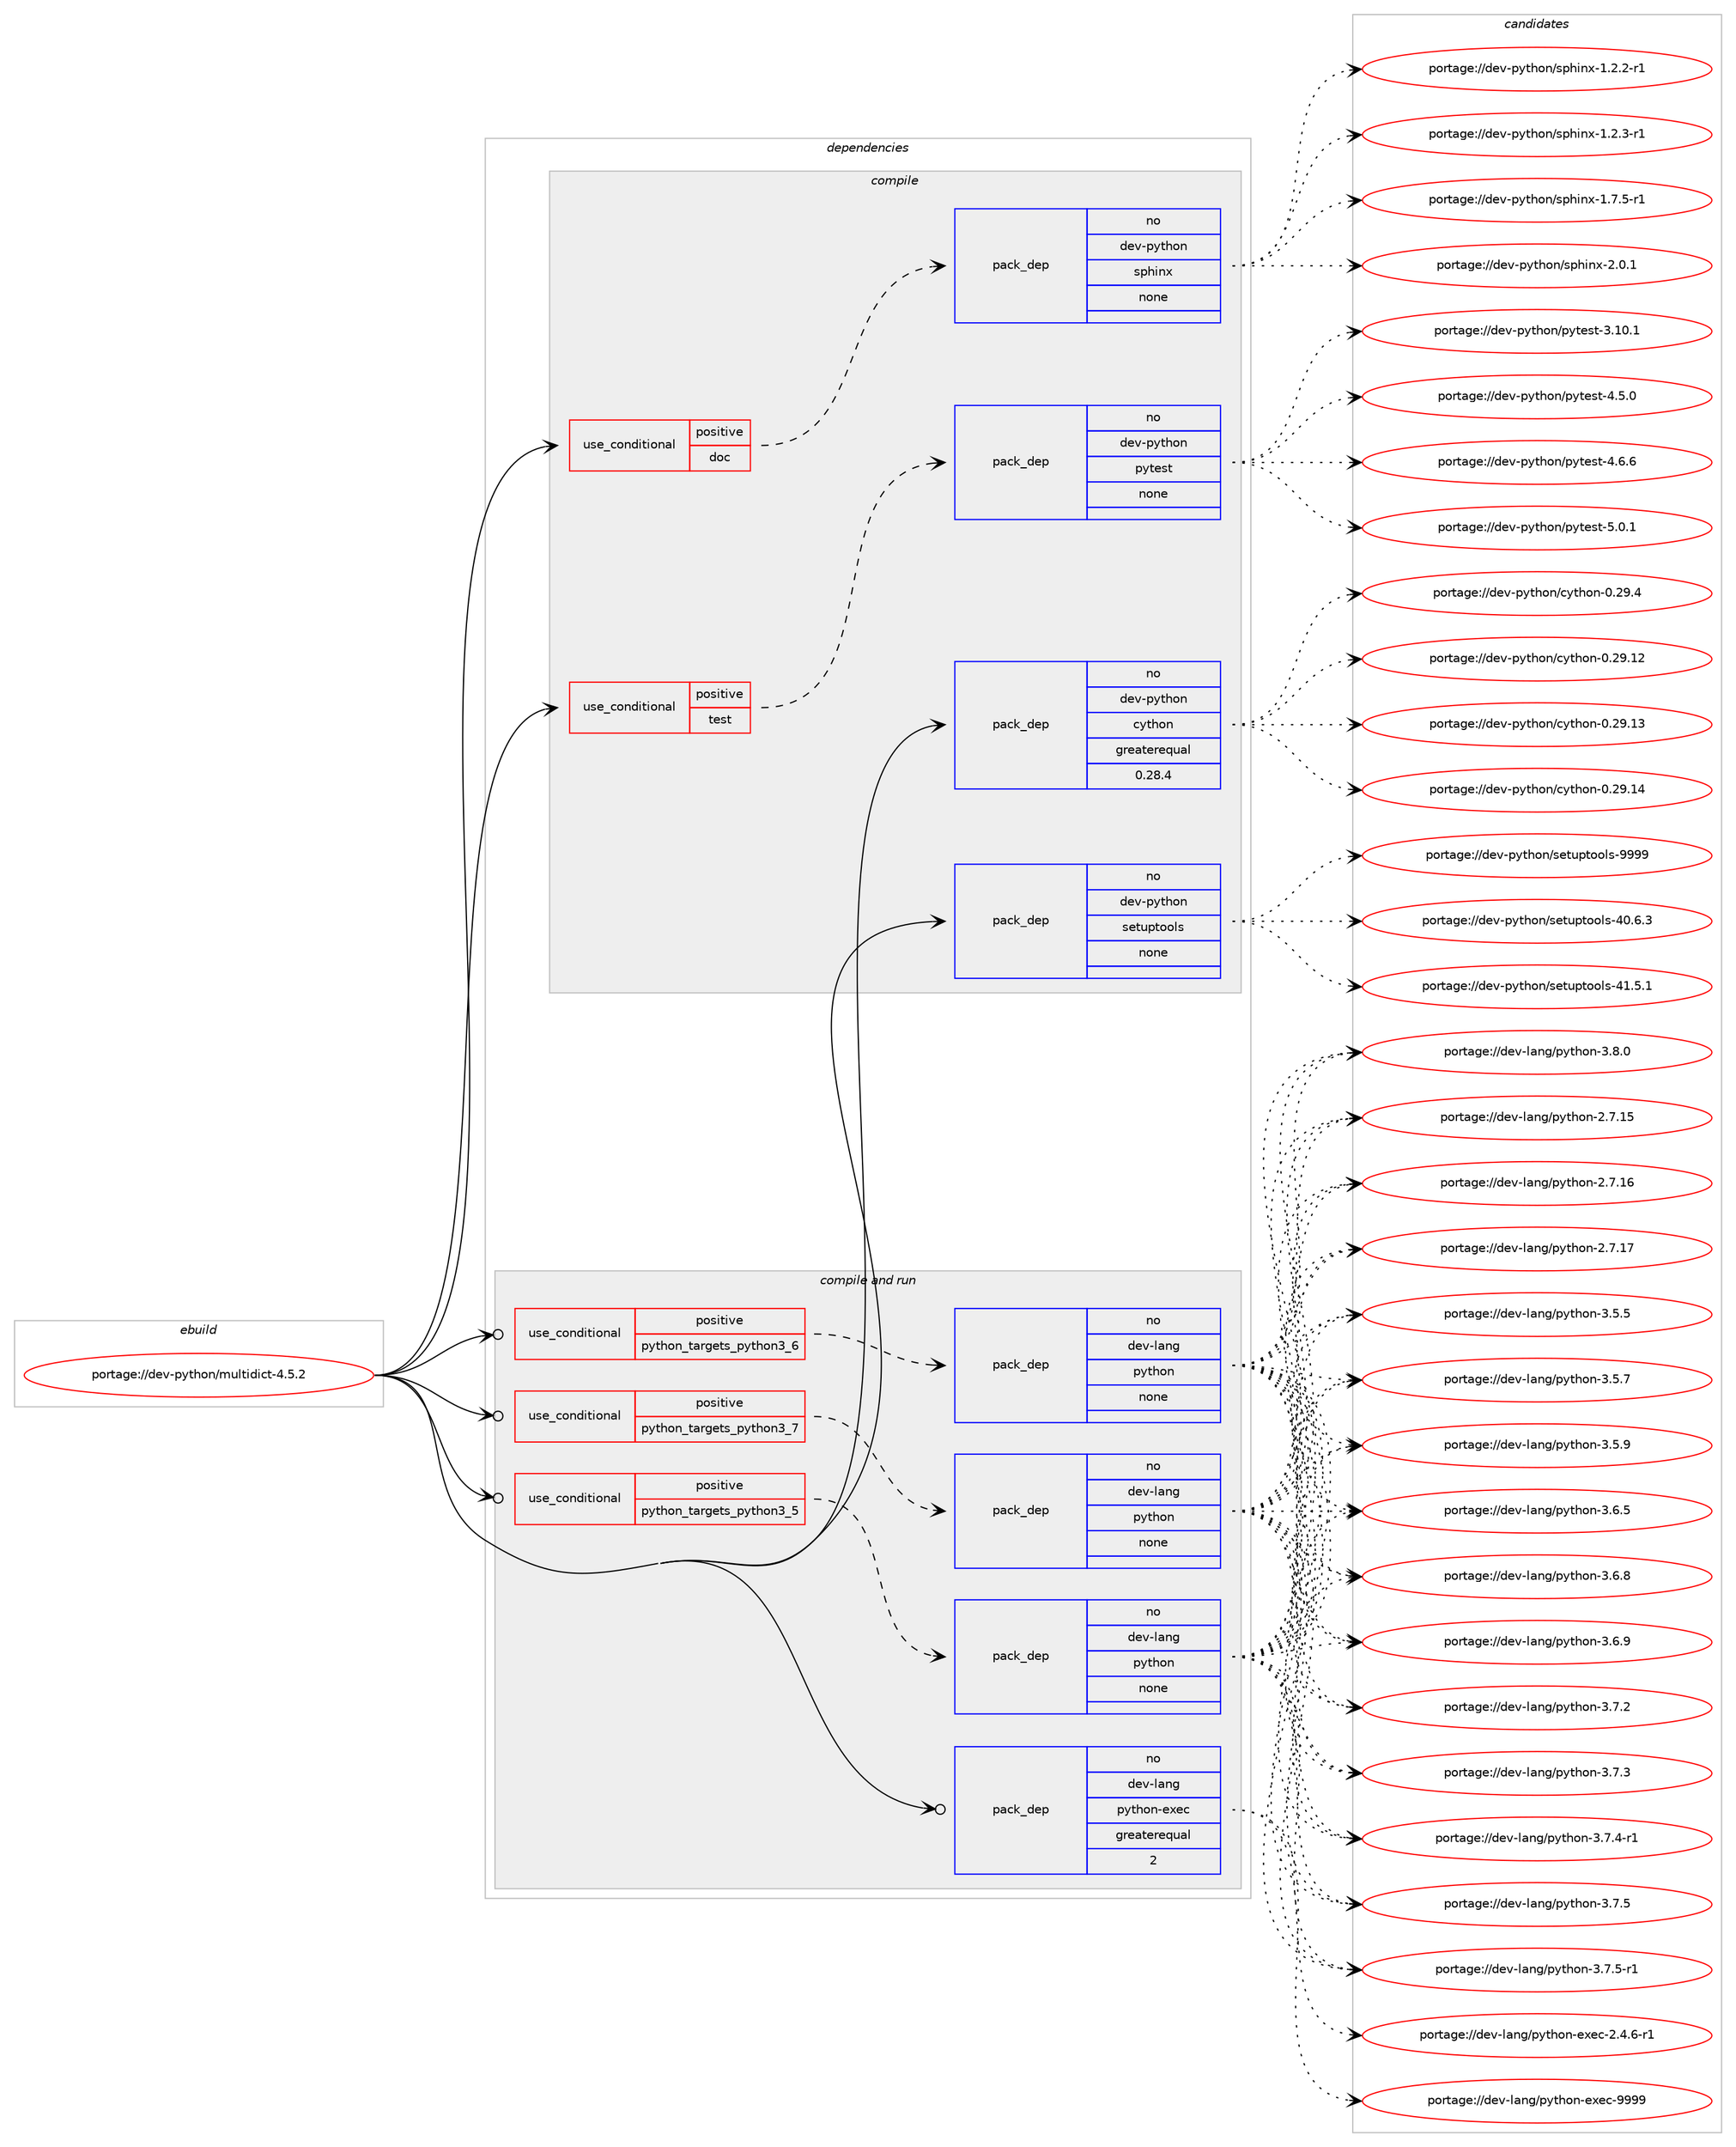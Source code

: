 digraph prolog {

# *************
# Graph options
# *************

newrank=true;
concentrate=true;
compound=true;
graph [rankdir=LR,fontname=Helvetica,fontsize=10,ranksep=1.5];#, ranksep=2.5, nodesep=0.2];
edge  [arrowhead=vee];
node  [fontname=Helvetica,fontsize=10];

# **********
# The ebuild
# **********

subgraph cluster_leftcol {
color=gray;
rank=same;
label=<<i>ebuild</i>>;
id [label="portage://dev-python/multidict-4.5.2", color=red, width=4, href="../dev-python/multidict-4.5.2.svg"];
}

# ****************
# The dependencies
# ****************

subgraph cluster_midcol {
color=gray;
label=<<i>dependencies</i>>;
subgraph cluster_compile {
fillcolor="#eeeeee";
style=filled;
label=<<i>compile</i>>;
subgraph cond32002 {
dependency150175 [label=<<TABLE BORDER="0" CELLBORDER="1" CELLSPACING="0" CELLPADDING="4"><TR><TD ROWSPAN="3" CELLPADDING="10">use_conditional</TD></TR><TR><TD>positive</TD></TR><TR><TD>doc</TD></TR></TABLE>>, shape=none, color=red];
subgraph pack114847 {
dependency150176 [label=<<TABLE BORDER="0" CELLBORDER="1" CELLSPACING="0" CELLPADDING="4" WIDTH="220"><TR><TD ROWSPAN="6" CELLPADDING="30">pack_dep</TD></TR><TR><TD WIDTH="110">no</TD></TR><TR><TD>dev-python</TD></TR><TR><TD>sphinx</TD></TR><TR><TD>none</TD></TR><TR><TD></TD></TR></TABLE>>, shape=none, color=blue];
}
dependency150175:e -> dependency150176:w [weight=20,style="dashed",arrowhead="vee"];
}
id:e -> dependency150175:w [weight=20,style="solid",arrowhead="vee"];
subgraph cond32003 {
dependency150177 [label=<<TABLE BORDER="0" CELLBORDER="1" CELLSPACING="0" CELLPADDING="4"><TR><TD ROWSPAN="3" CELLPADDING="10">use_conditional</TD></TR><TR><TD>positive</TD></TR><TR><TD>test</TD></TR></TABLE>>, shape=none, color=red];
subgraph pack114848 {
dependency150178 [label=<<TABLE BORDER="0" CELLBORDER="1" CELLSPACING="0" CELLPADDING="4" WIDTH="220"><TR><TD ROWSPAN="6" CELLPADDING="30">pack_dep</TD></TR><TR><TD WIDTH="110">no</TD></TR><TR><TD>dev-python</TD></TR><TR><TD>pytest</TD></TR><TR><TD>none</TD></TR><TR><TD></TD></TR></TABLE>>, shape=none, color=blue];
}
dependency150177:e -> dependency150178:w [weight=20,style="dashed",arrowhead="vee"];
}
id:e -> dependency150177:w [weight=20,style="solid",arrowhead="vee"];
subgraph pack114849 {
dependency150179 [label=<<TABLE BORDER="0" CELLBORDER="1" CELLSPACING="0" CELLPADDING="4" WIDTH="220"><TR><TD ROWSPAN="6" CELLPADDING="30">pack_dep</TD></TR><TR><TD WIDTH="110">no</TD></TR><TR><TD>dev-python</TD></TR><TR><TD>cython</TD></TR><TR><TD>greaterequal</TD></TR><TR><TD>0.28.4</TD></TR></TABLE>>, shape=none, color=blue];
}
id:e -> dependency150179:w [weight=20,style="solid",arrowhead="vee"];
subgraph pack114850 {
dependency150180 [label=<<TABLE BORDER="0" CELLBORDER="1" CELLSPACING="0" CELLPADDING="4" WIDTH="220"><TR><TD ROWSPAN="6" CELLPADDING="30">pack_dep</TD></TR><TR><TD WIDTH="110">no</TD></TR><TR><TD>dev-python</TD></TR><TR><TD>setuptools</TD></TR><TR><TD>none</TD></TR><TR><TD></TD></TR></TABLE>>, shape=none, color=blue];
}
id:e -> dependency150180:w [weight=20,style="solid",arrowhead="vee"];
}
subgraph cluster_compileandrun {
fillcolor="#eeeeee";
style=filled;
label=<<i>compile and run</i>>;
subgraph cond32004 {
dependency150181 [label=<<TABLE BORDER="0" CELLBORDER="1" CELLSPACING="0" CELLPADDING="4"><TR><TD ROWSPAN="3" CELLPADDING="10">use_conditional</TD></TR><TR><TD>positive</TD></TR><TR><TD>python_targets_python3_5</TD></TR></TABLE>>, shape=none, color=red];
subgraph pack114851 {
dependency150182 [label=<<TABLE BORDER="0" CELLBORDER="1" CELLSPACING="0" CELLPADDING="4" WIDTH="220"><TR><TD ROWSPAN="6" CELLPADDING="30">pack_dep</TD></TR><TR><TD WIDTH="110">no</TD></TR><TR><TD>dev-lang</TD></TR><TR><TD>python</TD></TR><TR><TD>none</TD></TR><TR><TD></TD></TR></TABLE>>, shape=none, color=blue];
}
dependency150181:e -> dependency150182:w [weight=20,style="dashed",arrowhead="vee"];
}
id:e -> dependency150181:w [weight=20,style="solid",arrowhead="odotvee"];
subgraph cond32005 {
dependency150183 [label=<<TABLE BORDER="0" CELLBORDER="1" CELLSPACING="0" CELLPADDING="4"><TR><TD ROWSPAN="3" CELLPADDING="10">use_conditional</TD></TR><TR><TD>positive</TD></TR><TR><TD>python_targets_python3_6</TD></TR></TABLE>>, shape=none, color=red];
subgraph pack114852 {
dependency150184 [label=<<TABLE BORDER="0" CELLBORDER="1" CELLSPACING="0" CELLPADDING="4" WIDTH="220"><TR><TD ROWSPAN="6" CELLPADDING="30">pack_dep</TD></TR><TR><TD WIDTH="110">no</TD></TR><TR><TD>dev-lang</TD></TR><TR><TD>python</TD></TR><TR><TD>none</TD></TR><TR><TD></TD></TR></TABLE>>, shape=none, color=blue];
}
dependency150183:e -> dependency150184:w [weight=20,style="dashed",arrowhead="vee"];
}
id:e -> dependency150183:w [weight=20,style="solid",arrowhead="odotvee"];
subgraph cond32006 {
dependency150185 [label=<<TABLE BORDER="0" CELLBORDER="1" CELLSPACING="0" CELLPADDING="4"><TR><TD ROWSPAN="3" CELLPADDING="10">use_conditional</TD></TR><TR><TD>positive</TD></TR><TR><TD>python_targets_python3_7</TD></TR></TABLE>>, shape=none, color=red];
subgraph pack114853 {
dependency150186 [label=<<TABLE BORDER="0" CELLBORDER="1" CELLSPACING="0" CELLPADDING="4" WIDTH="220"><TR><TD ROWSPAN="6" CELLPADDING="30">pack_dep</TD></TR><TR><TD WIDTH="110">no</TD></TR><TR><TD>dev-lang</TD></TR><TR><TD>python</TD></TR><TR><TD>none</TD></TR><TR><TD></TD></TR></TABLE>>, shape=none, color=blue];
}
dependency150185:e -> dependency150186:w [weight=20,style="dashed",arrowhead="vee"];
}
id:e -> dependency150185:w [weight=20,style="solid",arrowhead="odotvee"];
subgraph pack114854 {
dependency150187 [label=<<TABLE BORDER="0" CELLBORDER="1" CELLSPACING="0" CELLPADDING="4" WIDTH="220"><TR><TD ROWSPAN="6" CELLPADDING="30">pack_dep</TD></TR><TR><TD WIDTH="110">no</TD></TR><TR><TD>dev-lang</TD></TR><TR><TD>python-exec</TD></TR><TR><TD>greaterequal</TD></TR><TR><TD>2</TD></TR></TABLE>>, shape=none, color=blue];
}
id:e -> dependency150187:w [weight=20,style="solid",arrowhead="odotvee"];
}
subgraph cluster_run {
fillcolor="#eeeeee";
style=filled;
label=<<i>run</i>>;
}
}

# **************
# The candidates
# **************

subgraph cluster_choices {
rank=same;
color=gray;
label=<<i>candidates</i>>;

subgraph choice114847 {
color=black;
nodesep=1;
choiceportage10010111845112121116104111110471151121041051101204549465046504511449 [label="portage://dev-python/sphinx-1.2.2-r1", color=red, width=4,href="../dev-python/sphinx-1.2.2-r1.svg"];
choiceportage10010111845112121116104111110471151121041051101204549465046514511449 [label="portage://dev-python/sphinx-1.2.3-r1", color=red, width=4,href="../dev-python/sphinx-1.2.3-r1.svg"];
choiceportage10010111845112121116104111110471151121041051101204549465546534511449 [label="portage://dev-python/sphinx-1.7.5-r1", color=red, width=4,href="../dev-python/sphinx-1.7.5-r1.svg"];
choiceportage1001011184511212111610411111047115112104105110120455046484649 [label="portage://dev-python/sphinx-2.0.1", color=red, width=4,href="../dev-python/sphinx-2.0.1.svg"];
dependency150176:e -> choiceportage10010111845112121116104111110471151121041051101204549465046504511449:w [style=dotted,weight="100"];
dependency150176:e -> choiceportage10010111845112121116104111110471151121041051101204549465046514511449:w [style=dotted,weight="100"];
dependency150176:e -> choiceportage10010111845112121116104111110471151121041051101204549465546534511449:w [style=dotted,weight="100"];
dependency150176:e -> choiceportage1001011184511212111610411111047115112104105110120455046484649:w [style=dotted,weight="100"];
}
subgraph choice114848 {
color=black;
nodesep=1;
choiceportage100101118451121211161041111104711212111610111511645514649484649 [label="portage://dev-python/pytest-3.10.1", color=red, width=4,href="../dev-python/pytest-3.10.1.svg"];
choiceportage1001011184511212111610411111047112121116101115116455246534648 [label="portage://dev-python/pytest-4.5.0", color=red, width=4,href="../dev-python/pytest-4.5.0.svg"];
choiceportage1001011184511212111610411111047112121116101115116455246544654 [label="portage://dev-python/pytest-4.6.6", color=red, width=4,href="../dev-python/pytest-4.6.6.svg"];
choiceportage1001011184511212111610411111047112121116101115116455346484649 [label="portage://dev-python/pytest-5.0.1", color=red, width=4,href="../dev-python/pytest-5.0.1.svg"];
dependency150178:e -> choiceportage100101118451121211161041111104711212111610111511645514649484649:w [style=dotted,weight="100"];
dependency150178:e -> choiceportage1001011184511212111610411111047112121116101115116455246534648:w [style=dotted,weight="100"];
dependency150178:e -> choiceportage1001011184511212111610411111047112121116101115116455246544654:w [style=dotted,weight="100"];
dependency150178:e -> choiceportage1001011184511212111610411111047112121116101115116455346484649:w [style=dotted,weight="100"];
}
subgraph choice114849 {
color=black;
nodesep=1;
choiceportage1001011184511212111610411111047991211161041111104548465057464950 [label="portage://dev-python/cython-0.29.12", color=red, width=4,href="../dev-python/cython-0.29.12.svg"];
choiceportage1001011184511212111610411111047991211161041111104548465057464951 [label="portage://dev-python/cython-0.29.13", color=red, width=4,href="../dev-python/cython-0.29.13.svg"];
choiceportage1001011184511212111610411111047991211161041111104548465057464952 [label="portage://dev-python/cython-0.29.14", color=red, width=4,href="../dev-python/cython-0.29.14.svg"];
choiceportage10010111845112121116104111110479912111610411111045484650574652 [label="portage://dev-python/cython-0.29.4", color=red, width=4,href="../dev-python/cython-0.29.4.svg"];
dependency150179:e -> choiceportage1001011184511212111610411111047991211161041111104548465057464950:w [style=dotted,weight="100"];
dependency150179:e -> choiceportage1001011184511212111610411111047991211161041111104548465057464951:w [style=dotted,weight="100"];
dependency150179:e -> choiceportage1001011184511212111610411111047991211161041111104548465057464952:w [style=dotted,weight="100"];
dependency150179:e -> choiceportage10010111845112121116104111110479912111610411111045484650574652:w [style=dotted,weight="100"];
}
subgraph choice114850 {
color=black;
nodesep=1;
choiceportage100101118451121211161041111104711510111611711211611111110811545524846544651 [label="portage://dev-python/setuptools-40.6.3", color=red, width=4,href="../dev-python/setuptools-40.6.3.svg"];
choiceportage100101118451121211161041111104711510111611711211611111110811545524946534649 [label="portage://dev-python/setuptools-41.5.1", color=red, width=4,href="../dev-python/setuptools-41.5.1.svg"];
choiceportage10010111845112121116104111110471151011161171121161111111081154557575757 [label="portage://dev-python/setuptools-9999", color=red, width=4,href="../dev-python/setuptools-9999.svg"];
dependency150180:e -> choiceportage100101118451121211161041111104711510111611711211611111110811545524846544651:w [style=dotted,weight="100"];
dependency150180:e -> choiceportage100101118451121211161041111104711510111611711211611111110811545524946534649:w [style=dotted,weight="100"];
dependency150180:e -> choiceportage10010111845112121116104111110471151011161171121161111111081154557575757:w [style=dotted,weight="100"];
}
subgraph choice114851 {
color=black;
nodesep=1;
choiceportage10010111845108971101034711212111610411111045504655464953 [label="portage://dev-lang/python-2.7.15", color=red, width=4,href="../dev-lang/python-2.7.15.svg"];
choiceportage10010111845108971101034711212111610411111045504655464954 [label="portage://dev-lang/python-2.7.16", color=red, width=4,href="../dev-lang/python-2.7.16.svg"];
choiceportage10010111845108971101034711212111610411111045504655464955 [label="portage://dev-lang/python-2.7.17", color=red, width=4,href="../dev-lang/python-2.7.17.svg"];
choiceportage100101118451089711010347112121116104111110455146534653 [label="portage://dev-lang/python-3.5.5", color=red, width=4,href="../dev-lang/python-3.5.5.svg"];
choiceportage100101118451089711010347112121116104111110455146534655 [label="portage://dev-lang/python-3.5.7", color=red, width=4,href="../dev-lang/python-3.5.7.svg"];
choiceportage100101118451089711010347112121116104111110455146534657 [label="portage://dev-lang/python-3.5.9", color=red, width=4,href="../dev-lang/python-3.5.9.svg"];
choiceportage100101118451089711010347112121116104111110455146544653 [label="portage://dev-lang/python-3.6.5", color=red, width=4,href="../dev-lang/python-3.6.5.svg"];
choiceportage100101118451089711010347112121116104111110455146544656 [label="portage://dev-lang/python-3.6.8", color=red, width=4,href="../dev-lang/python-3.6.8.svg"];
choiceportage100101118451089711010347112121116104111110455146544657 [label="portage://dev-lang/python-3.6.9", color=red, width=4,href="../dev-lang/python-3.6.9.svg"];
choiceportage100101118451089711010347112121116104111110455146554650 [label="portage://dev-lang/python-3.7.2", color=red, width=4,href="../dev-lang/python-3.7.2.svg"];
choiceportage100101118451089711010347112121116104111110455146554651 [label="portage://dev-lang/python-3.7.3", color=red, width=4,href="../dev-lang/python-3.7.3.svg"];
choiceportage1001011184510897110103471121211161041111104551465546524511449 [label="portage://dev-lang/python-3.7.4-r1", color=red, width=4,href="../dev-lang/python-3.7.4-r1.svg"];
choiceportage100101118451089711010347112121116104111110455146554653 [label="portage://dev-lang/python-3.7.5", color=red, width=4,href="../dev-lang/python-3.7.5.svg"];
choiceportage1001011184510897110103471121211161041111104551465546534511449 [label="portage://dev-lang/python-3.7.5-r1", color=red, width=4,href="../dev-lang/python-3.7.5-r1.svg"];
choiceportage100101118451089711010347112121116104111110455146564648 [label="portage://dev-lang/python-3.8.0", color=red, width=4,href="../dev-lang/python-3.8.0.svg"];
dependency150182:e -> choiceportage10010111845108971101034711212111610411111045504655464953:w [style=dotted,weight="100"];
dependency150182:e -> choiceportage10010111845108971101034711212111610411111045504655464954:w [style=dotted,weight="100"];
dependency150182:e -> choiceportage10010111845108971101034711212111610411111045504655464955:w [style=dotted,weight="100"];
dependency150182:e -> choiceportage100101118451089711010347112121116104111110455146534653:w [style=dotted,weight="100"];
dependency150182:e -> choiceportage100101118451089711010347112121116104111110455146534655:w [style=dotted,weight="100"];
dependency150182:e -> choiceportage100101118451089711010347112121116104111110455146534657:w [style=dotted,weight="100"];
dependency150182:e -> choiceportage100101118451089711010347112121116104111110455146544653:w [style=dotted,weight="100"];
dependency150182:e -> choiceportage100101118451089711010347112121116104111110455146544656:w [style=dotted,weight="100"];
dependency150182:e -> choiceportage100101118451089711010347112121116104111110455146544657:w [style=dotted,weight="100"];
dependency150182:e -> choiceportage100101118451089711010347112121116104111110455146554650:w [style=dotted,weight="100"];
dependency150182:e -> choiceportage100101118451089711010347112121116104111110455146554651:w [style=dotted,weight="100"];
dependency150182:e -> choiceportage1001011184510897110103471121211161041111104551465546524511449:w [style=dotted,weight="100"];
dependency150182:e -> choiceportage100101118451089711010347112121116104111110455146554653:w [style=dotted,weight="100"];
dependency150182:e -> choiceportage1001011184510897110103471121211161041111104551465546534511449:w [style=dotted,weight="100"];
dependency150182:e -> choiceportage100101118451089711010347112121116104111110455146564648:w [style=dotted,weight="100"];
}
subgraph choice114852 {
color=black;
nodesep=1;
choiceportage10010111845108971101034711212111610411111045504655464953 [label="portage://dev-lang/python-2.7.15", color=red, width=4,href="../dev-lang/python-2.7.15.svg"];
choiceportage10010111845108971101034711212111610411111045504655464954 [label="portage://dev-lang/python-2.7.16", color=red, width=4,href="../dev-lang/python-2.7.16.svg"];
choiceportage10010111845108971101034711212111610411111045504655464955 [label="portage://dev-lang/python-2.7.17", color=red, width=4,href="../dev-lang/python-2.7.17.svg"];
choiceportage100101118451089711010347112121116104111110455146534653 [label="portage://dev-lang/python-3.5.5", color=red, width=4,href="../dev-lang/python-3.5.5.svg"];
choiceportage100101118451089711010347112121116104111110455146534655 [label="portage://dev-lang/python-3.5.7", color=red, width=4,href="../dev-lang/python-3.5.7.svg"];
choiceportage100101118451089711010347112121116104111110455146534657 [label="portage://dev-lang/python-3.5.9", color=red, width=4,href="../dev-lang/python-3.5.9.svg"];
choiceportage100101118451089711010347112121116104111110455146544653 [label="portage://dev-lang/python-3.6.5", color=red, width=4,href="../dev-lang/python-3.6.5.svg"];
choiceportage100101118451089711010347112121116104111110455146544656 [label="portage://dev-lang/python-3.6.8", color=red, width=4,href="../dev-lang/python-3.6.8.svg"];
choiceportage100101118451089711010347112121116104111110455146544657 [label="portage://dev-lang/python-3.6.9", color=red, width=4,href="../dev-lang/python-3.6.9.svg"];
choiceportage100101118451089711010347112121116104111110455146554650 [label="portage://dev-lang/python-3.7.2", color=red, width=4,href="../dev-lang/python-3.7.2.svg"];
choiceportage100101118451089711010347112121116104111110455146554651 [label="portage://dev-lang/python-3.7.3", color=red, width=4,href="../dev-lang/python-3.7.3.svg"];
choiceportage1001011184510897110103471121211161041111104551465546524511449 [label="portage://dev-lang/python-3.7.4-r1", color=red, width=4,href="../dev-lang/python-3.7.4-r1.svg"];
choiceportage100101118451089711010347112121116104111110455146554653 [label="portage://dev-lang/python-3.7.5", color=red, width=4,href="../dev-lang/python-3.7.5.svg"];
choiceportage1001011184510897110103471121211161041111104551465546534511449 [label="portage://dev-lang/python-3.7.5-r1", color=red, width=4,href="../dev-lang/python-3.7.5-r1.svg"];
choiceportage100101118451089711010347112121116104111110455146564648 [label="portage://dev-lang/python-3.8.0", color=red, width=4,href="../dev-lang/python-3.8.0.svg"];
dependency150184:e -> choiceportage10010111845108971101034711212111610411111045504655464953:w [style=dotted,weight="100"];
dependency150184:e -> choiceportage10010111845108971101034711212111610411111045504655464954:w [style=dotted,weight="100"];
dependency150184:e -> choiceportage10010111845108971101034711212111610411111045504655464955:w [style=dotted,weight="100"];
dependency150184:e -> choiceportage100101118451089711010347112121116104111110455146534653:w [style=dotted,weight="100"];
dependency150184:e -> choiceportage100101118451089711010347112121116104111110455146534655:w [style=dotted,weight="100"];
dependency150184:e -> choiceportage100101118451089711010347112121116104111110455146534657:w [style=dotted,weight="100"];
dependency150184:e -> choiceportage100101118451089711010347112121116104111110455146544653:w [style=dotted,weight="100"];
dependency150184:e -> choiceportage100101118451089711010347112121116104111110455146544656:w [style=dotted,weight="100"];
dependency150184:e -> choiceportage100101118451089711010347112121116104111110455146544657:w [style=dotted,weight="100"];
dependency150184:e -> choiceportage100101118451089711010347112121116104111110455146554650:w [style=dotted,weight="100"];
dependency150184:e -> choiceportage100101118451089711010347112121116104111110455146554651:w [style=dotted,weight="100"];
dependency150184:e -> choiceportage1001011184510897110103471121211161041111104551465546524511449:w [style=dotted,weight="100"];
dependency150184:e -> choiceportage100101118451089711010347112121116104111110455146554653:w [style=dotted,weight="100"];
dependency150184:e -> choiceportage1001011184510897110103471121211161041111104551465546534511449:w [style=dotted,weight="100"];
dependency150184:e -> choiceportage100101118451089711010347112121116104111110455146564648:w [style=dotted,weight="100"];
}
subgraph choice114853 {
color=black;
nodesep=1;
choiceportage10010111845108971101034711212111610411111045504655464953 [label="portage://dev-lang/python-2.7.15", color=red, width=4,href="../dev-lang/python-2.7.15.svg"];
choiceportage10010111845108971101034711212111610411111045504655464954 [label="portage://dev-lang/python-2.7.16", color=red, width=4,href="../dev-lang/python-2.7.16.svg"];
choiceportage10010111845108971101034711212111610411111045504655464955 [label="portage://dev-lang/python-2.7.17", color=red, width=4,href="../dev-lang/python-2.7.17.svg"];
choiceportage100101118451089711010347112121116104111110455146534653 [label="portage://dev-lang/python-3.5.5", color=red, width=4,href="../dev-lang/python-3.5.5.svg"];
choiceportage100101118451089711010347112121116104111110455146534655 [label="portage://dev-lang/python-3.5.7", color=red, width=4,href="../dev-lang/python-3.5.7.svg"];
choiceportage100101118451089711010347112121116104111110455146534657 [label="portage://dev-lang/python-3.5.9", color=red, width=4,href="../dev-lang/python-3.5.9.svg"];
choiceportage100101118451089711010347112121116104111110455146544653 [label="portage://dev-lang/python-3.6.5", color=red, width=4,href="../dev-lang/python-3.6.5.svg"];
choiceportage100101118451089711010347112121116104111110455146544656 [label="portage://dev-lang/python-3.6.8", color=red, width=4,href="../dev-lang/python-3.6.8.svg"];
choiceportage100101118451089711010347112121116104111110455146544657 [label="portage://dev-lang/python-3.6.9", color=red, width=4,href="../dev-lang/python-3.6.9.svg"];
choiceportage100101118451089711010347112121116104111110455146554650 [label="portage://dev-lang/python-3.7.2", color=red, width=4,href="../dev-lang/python-3.7.2.svg"];
choiceportage100101118451089711010347112121116104111110455146554651 [label="portage://dev-lang/python-3.7.3", color=red, width=4,href="../dev-lang/python-3.7.3.svg"];
choiceportage1001011184510897110103471121211161041111104551465546524511449 [label="portage://dev-lang/python-3.7.4-r1", color=red, width=4,href="../dev-lang/python-3.7.4-r1.svg"];
choiceportage100101118451089711010347112121116104111110455146554653 [label="portage://dev-lang/python-3.7.5", color=red, width=4,href="../dev-lang/python-3.7.5.svg"];
choiceportage1001011184510897110103471121211161041111104551465546534511449 [label="portage://dev-lang/python-3.7.5-r1", color=red, width=4,href="../dev-lang/python-3.7.5-r1.svg"];
choiceportage100101118451089711010347112121116104111110455146564648 [label="portage://dev-lang/python-3.8.0", color=red, width=4,href="../dev-lang/python-3.8.0.svg"];
dependency150186:e -> choiceportage10010111845108971101034711212111610411111045504655464953:w [style=dotted,weight="100"];
dependency150186:e -> choiceportage10010111845108971101034711212111610411111045504655464954:w [style=dotted,weight="100"];
dependency150186:e -> choiceportage10010111845108971101034711212111610411111045504655464955:w [style=dotted,weight="100"];
dependency150186:e -> choiceportage100101118451089711010347112121116104111110455146534653:w [style=dotted,weight="100"];
dependency150186:e -> choiceportage100101118451089711010347112121116104111110455146534655:w [style=dotted,weight="100"];
dependency150186:e -> choiceportage100101118451089711010347112121116104111110455146534657:w [style=dotted,weight="100"];
dependency150186:e -> choiceportage100101118451089711010347112121116104111110455146544653:w [style=dotted,weight="100"];
dependency150186:e -> choiceportage100101118451089711010347112121116104111110455146544656:w [style=dotted,weight="100"];
dependency150186:e -> choiceportage100101118451089711010347112121116104111110455146544657:w [style=dotted,weight="100"];
dependency150186:e -> choiceportage100101118451089711010347112121116104111110455146554650:w [style=dotted,weight="100"];
dependency150186:e -> choiceportage100101118451089711010347112121116104111110455146554651:w [style=dotted,weight="100"];
dependency150186:e -> choiceportage1001011184510897110103471121211161041111104551465546524511449:w [style=dotted,weight="100"];
dependency150186:e -> choiceportage100101118451089711010347112121116104111110455146554653:w [style=dotted,weight="100"];
dependency150186:e -> choiceportage1001011184510897110103471121211161041111104551465546534511449:w [style=dotted,weight="100"];
dependency150186:e -> choiceportage100101118451089711010347112121116104111110455146564648:w [style=dotted,weight="100"];
}
subgraph choice114854 {
color=black;
nodesep=1;
choiceportage10010111845108971101034711212111610411111045101120101994550465246544511449 [label="portage://dev-lang/python-exec-2.4.6-r1", color=red, width=4,href="../dev-lang/python-exec-2.4.6-r1.svg"];
choiceportage10010111845108971101034711212111610411111045101120101994557575757 [label="portage://dev-lang/python-exec-9999", color=red, width=4,href="../dev-lang/python-exec-9999.svg"];
dependency150187:e -> choiceportage10010111845108971101034711212111610411111045101120101994550465246544511449:w [style=dotted,weight="100"];
dependency150187:e -> choiceportage10010111845108971101034711212111610411111045101120101994557575757:w [style=dotted,weight="100"];
}
}

}
